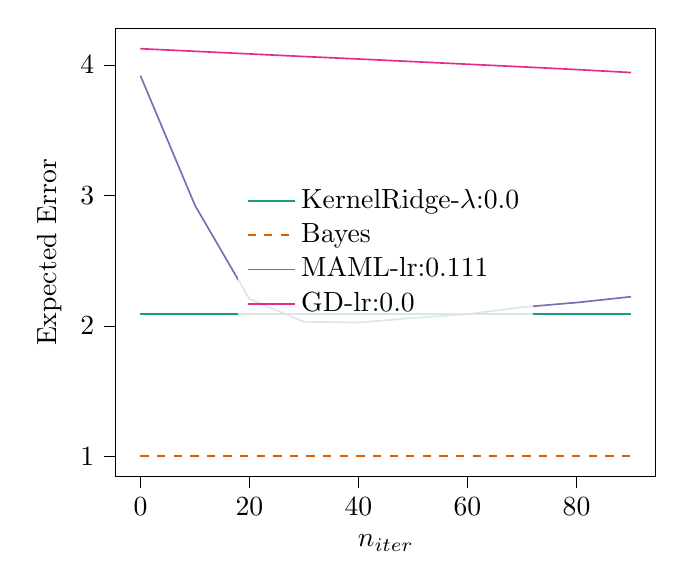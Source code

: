 % This file was created with tikzplotlib v0.10.1.
\begin{tikzpicture}

\definecolor{chocolate217952}{RGB}{217,95,2}
\definecolor{darkcyan27158119}{RGB}{27,158,119}
\definecolor{darkgray176}{RGB}{176,176,176}
\definecolor{deeppink23141138}{RGB}{231,41,138}
\definecolor{lightslategray117112179}{RGB}{117,112,179}

\begin{axis}[
legend cell align={left},
legend style={
  fill opacity=0.8,
  draw opacity=1,
  text opacity=1,
  at={(0.5,0.5)},
  anchor=center,
  draw=none
},
tick align=outside,
tick pos=left,
x grid style={darkgray176},
xlabel={\(\displaystyle n_{iter}\)},
xmin=-4.5, xmax=94.5,
xtick style={color=black},
y grid style={darkgray176},
ylabel={Expected Error},
ymin=0.844, ymax=4.282,
ytick style={color=black}
]
\addplot [semithick, darkcyan27158119]
table {%
0 2.091
10 2.091
20 2.091
30 2.091
40 2.091
50 2.091
60 2.091
70 2.091
80 2.091
90 2.091
};
\addlegendentry{KernelRidge-$\lambda$:0.0}
\addplot [semithick, chocolate217952, dashed]
table {%
0 1.0
10 1.0
20 1.0
30 1.0
40 1.0
50 1.0
60 1.0
70 1.0
80 1.0
90 1.0
};
\addlegendentry{Bayes}
\addplot [semithick, lightslategray117112179]
table {%
0 3.918
10 2.924
20 2.205
30 2.031
40 2.025
50 2.06
60 2.089
70 2.143
80 2.178
90 2.223
};
\addlegendentry{MAML-lr:0.111}
\addplot [semithick, deeppink23141138]
table {%
0 4.125
10 4.105
20 4.085
30 4.065
40 4.046
50 4.026
60 4.006
70 3.986
80 3.965
90 3.942
};
\addlegendentry{GD-lr:0.0}
\end{axis}

\end{tikzpicture}
